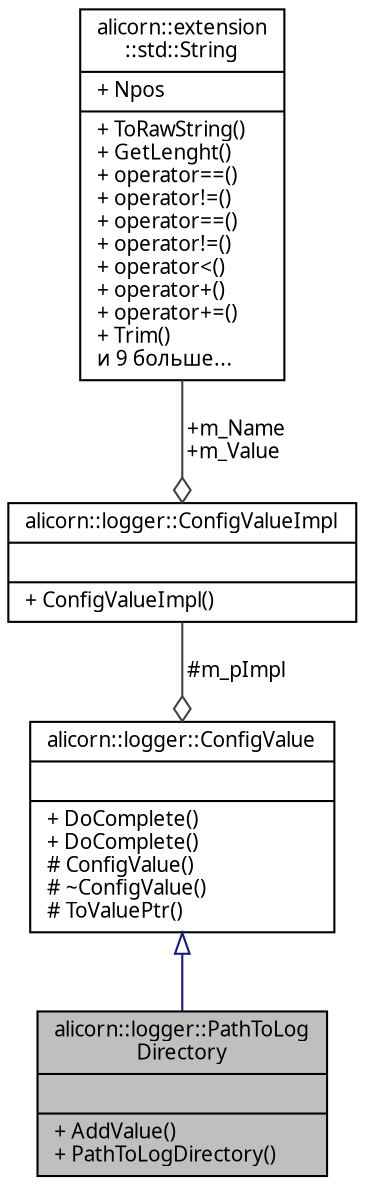 digraph "alicorn::logger::PathToLogDirectory"
{
 // INTERACTIVE_SVG=YES
  edge [fontname="Verdana",fontsize="10",labelfontname="Verdana",labelfontsize="10"];
  node [fontname="Verdana",fontsize="10",shape=record];
  Node1 [label="{alicorn::logger::PathToLog\lDirectory\n||+ AddValue()\l+ PathToLogDirectory()\l}",height=0.2,width=0.4,color="black", fillcolor="grey75", style="filled", fontcolor="black"];
  Node2 -> Node1 [dir="back",color="midnightblue",fontsize="10",style="solid",arrowtail="onormal",fontname="Verdana"];
  Node2 [label="{alicorn::logger::ConfigValue\n||+ DoComplete()\l+ DoComplete()\l# ConfigValue()\l# ~ConfigValue()\l# ToValuePtr()\l}",height=0.2,width=0.4,color="black", fillcolor="white", style="filled",URL="$a00070.html",tooltip="Класс входит в Проект Logger   Базовый класс-обертка параметров для передачи их значений конфигуратор..."];
  Node3 -> Node2 [color="grey25",fontsize="10",style="solid",label=" #m_pImpl" ,arrowhead="odiamond",fontname="Verdana"];
  Node3 [label="{alicorn::logger::ConfigValueImpl\n||+ ConfigValueImpl()\l}",height=0.2,width=0.4,color="black", fillcolor="white", style="filled",URL="$a00071.html",tooltip="Класс входит в Проект Logger   Класс для передачи значения параметра конфигуратору. "];
  Node4 -> Node3 [color="grey25",fontsize="10",style="solid",label=" +m_Name\n+m_Value" ,arrowhead="odiamond",fontname="Verdana"];
  Node4 [label="{alicorn::extension\l::std::String\n|+ Npos\l|+ ToRawString()\l+ GetLenght()\l+ operator==()\l+ operator!=()\l+ operator==()\l+ operator!=()\l+ operator\<()\l+ operator+()\l+ operator+=()\l+ Trim()\lи 9 больше...\l}",height=0.2,width=0.4,color="black", fillcolor="white", style="filled",URL="$a00134.html",tooltip="Класс входит в Проект Std   Класс-обертка для строк из стандартной библиотеки. "];
}
